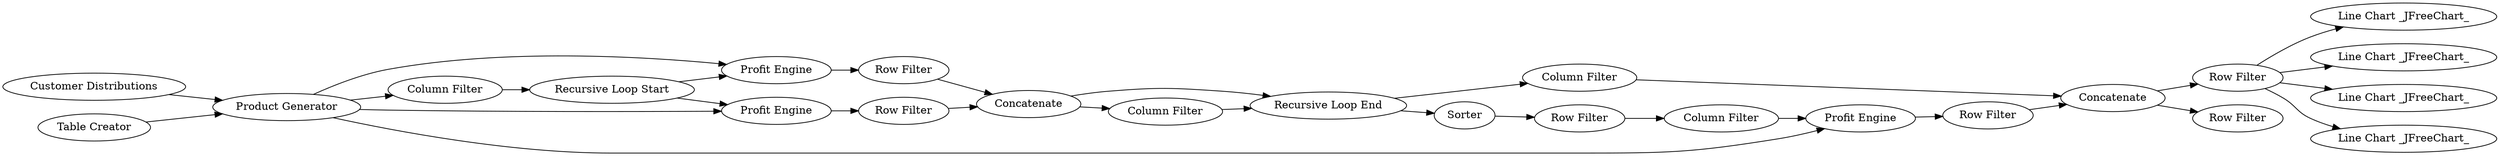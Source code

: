 digraph {
	"6531574105956766117_40" [label="Row Filter"]
	"6531574105956766117_27" [label="Recursive Loop Start"]
	"6531574105956766117_21" [label=Concatenate]
	"6531574105956766117_43" [label="Line Chart _JFreeChart_"]
	"6531574105956766117_29" [label="Column Filter"]
	"6531574105956766117_35" [label="Column Filter"]
	"6531574105956766117_31" [label="Row Filter"]
	"6531574105956766117_20" [label="Row Filter"]
	"6531574105956766117_16" [label="Product Generator"]
	"6531574105956766117_3" [label="Profit Engine"]
	"6531574105956766117_28" [label="Recursive Loop End"]
	"6531574105956766117_41" [label="Row Filter"]
	"6531574105956766117_34" [label="Profit Engine"]
	"6531574105956766117_18" [label="Profit Engine"]
	"6531574105956766117_42" [label="Line Chart _JFreeChart_"]
	"6531574105956766117_37" [label="Row Filter"]
	"6531574105956766117_32" [label="Column Filter"]
	"6531574105956766117_33" [label=Sorter]
	"6531574105956766117_45" [label="Line Chart _JFreeChart_"]
	"6531574105956766117_12" [label="Customer Distributions"]
	"6531574105956766117_44" [label="Line Chart _JFreeChart_"]
	"6531574105956766117_17" [label="Table Creator"]
	"6531574105956766117_30" [label="Column Filter"]
	"6531574105956766117_19" [label="Row Filter"]
	"6531574105956766117_36" [label=Concatenate]
	"6531574105956766117_29" -> "6531574105956766117_27"
	"6531574105956766117_27" -> "6531574105956766117_3"
	"6531574105956766117_16" -> "6531574105956766117_3"
	"6531574105956766117_17" -> "6531574105956766117_16"
	"6531574105956766117_21" -> "6531574105956766117_28"
	"6531574105956766117_35" -> "6531574105956766117_36"
	"6531574105956766117_34" -> "6531574105956766117_37"
	"6531574105956766117_40" -> "6531574105956766117_42"
	"6531574105956766117_20" -> "6531574105956766117_21"
	"6531574105956766117_16" -> "6531574105956766117_34"
	"6531574105956766117_28" -> "6531574105956766117_35"
	"6531574105956766117_37" -> "6531574105956766117_36"
	"6531574105956766117_19" -> "6531574105956766117_21"
	"6531574105956766117_40" -> "6531574105956766117_45"
	"6531574105956766117_32" -> "6531574105956766117_34"
	"6531574105956766117_36" -> "6531574105956766117_41"
	"6531574105956766117_3" -> "6531574105956766117_19"
	"6531574105956766117_31" -> "6531574105956766117_32"
	"6531574105956766117_30" -> "6531574105956766117_28"
	"6531574105956766117_21" -> "6531574105956766117_30"
	"6531574105956766117_33" -> "6531574105956766117_31"
	"6531574105956766117_12" -> "6531574105956766117_16"
	"6531574105956766117_18" -> "6531574105956766117_20"
	"6531574105956766117_40" -> "6531574105956766117_43"
	"6531574105956766117_27" -> "6531574105956766117_18"
	"6531574105956766117_16" -> "6531574105956766117_18"
	"6531574105956766117_16" -> "6531574105956766117_29"
	"6531574105956766117_28" -> "6531574105956766117_33"
	"6531574105956766117_40" -> "6531574105956766117_44"
	"6531574105956766117_36" -> "6531574105956766117_40"
	rankdir=LR
}
